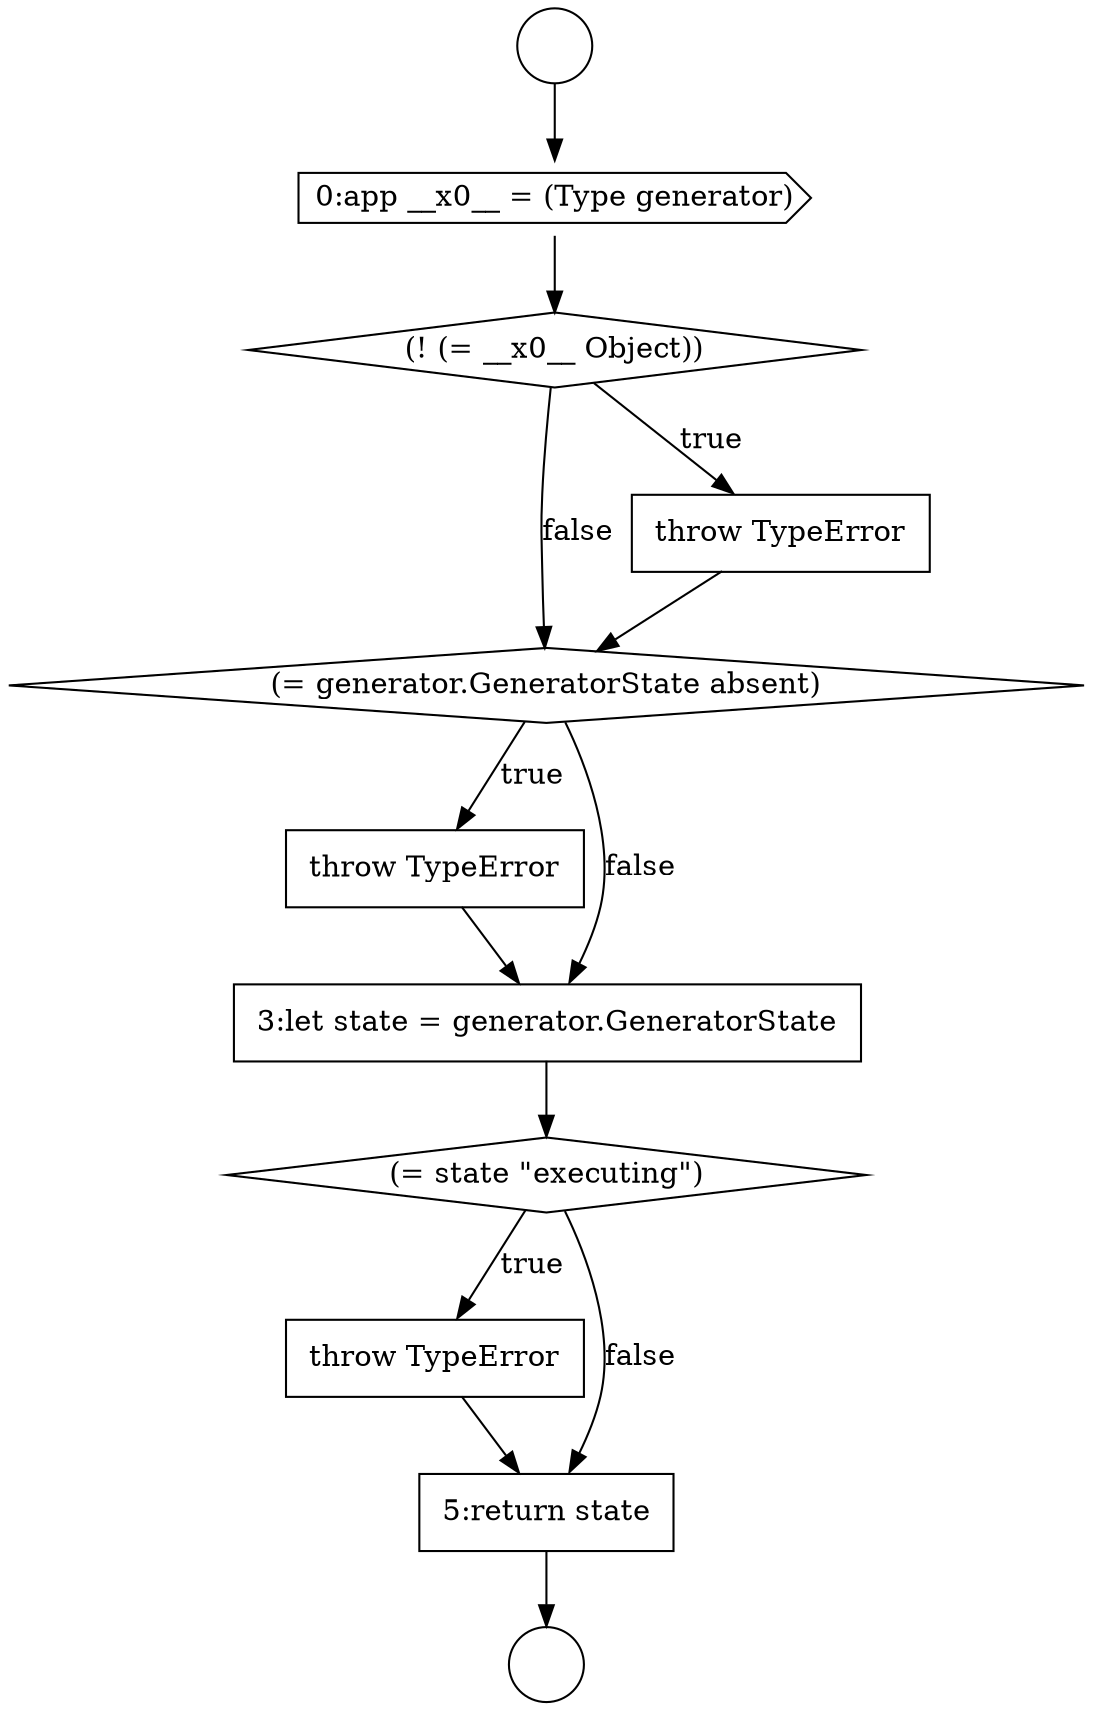 digraph {
  node16544 [shape=diamond, label=<<font color="black">(= generator.GeneratorState absent)</font>> color="black" fillcolor="white" style=filled]
  node16541 [shape=cds, label=<<font color="black">0:app __x0__ = (Type generator)</font>> color="black" fillcolor="white" style=filled]
  node16548 [shape=none, margin=0, label=<<font color="black">
    <table border="0" cellborder="1" cellspacing="0" cellpadding="10">
      <tr><td align="left">throw TypeError</td></tr>
    </table>
  </font>> color="black" fillcolor="white" style=filled]
  node16542 [shape=diamond, label=<<font color="black">(! (= __x0__ Object))</font>> color="black" fillcolor="white" style=filled]
  node16547 [shape=diamond, label=<<font color="black">(= state &quot;executing&quot;)</font>> color="black" fillcolor="white" style=filled]
  node16539 [shape=circle label=" " color="black" fillcolor="white" style=filled]
  node16540 [shape=circle label=" " color="black" fillcolor="white" style=filled]
  node16545 [shape=none, margin=0, label=<<font color="black">
    <table border="0" cellborder="1" cellspacing="0" cellpadding="10">
      <tr><td align="left">throw TypeError</td></tr>
    </table>
  </font>> color="black" fillcolor="white" style=filled]
  node16546 [shape=none, margin=0, label=<<font color="black">
    <table border="0" cellborder="1" cellspacing="0" cellpadding="10">
      <tr><td align="left">3:let state = generator.GeneratorState</td></tr>
    </table>
  </font>> color="black" fillcolor="white" style=filled]
  node16549 [shape=none, margin=0, label=<<font color="black">
    <table border="0" cellborder="1" cellspacing="0" cellpadding="10">
      <tr><td align="left">5:return state</td></tr>
    </table>
  </font>> color="black" fillcolor="white" style=filled]
  node16543 [shape=none, margin=0, label=<<font color="black">
    <table border="0" cellborder="1" cellspacing="0" cellpadding="10">
      <tr><td align="left">throw TypeError</td></tr>
    </table>
  </font>> color="black" fillcolor="white" style=filled]
  node16545 -> node16546 [ color="black"]
  node16541 -> node16542 [ color="black"]
  node16539 -> node16541 [ color="black"]
  node16549 -> node16540 [ color="black"]
  node16543 -> node16544 [ color="black"]
  node16546 -> node16547 [ color="black"]
  node16547 -> node16548 [label=<<font color="black">true</font>> color="black"]
  node16547 -> node16549 [label=<<font color="black">false</font>> color="black"]
  node16548 -> node16549 [ color="black"]
  node16544 -> node16545 [label=<<font color="black">true</font>> color="black"]
  node16544 -> node16546 [label=<<font color="black">false</font>> color="black"]
  node16542 -> node16543 [label=<<font color="black">true</font>> color="black"]
  node16542 -> node16544 [label=<<font color="black">false</font>> color="black"]
}
